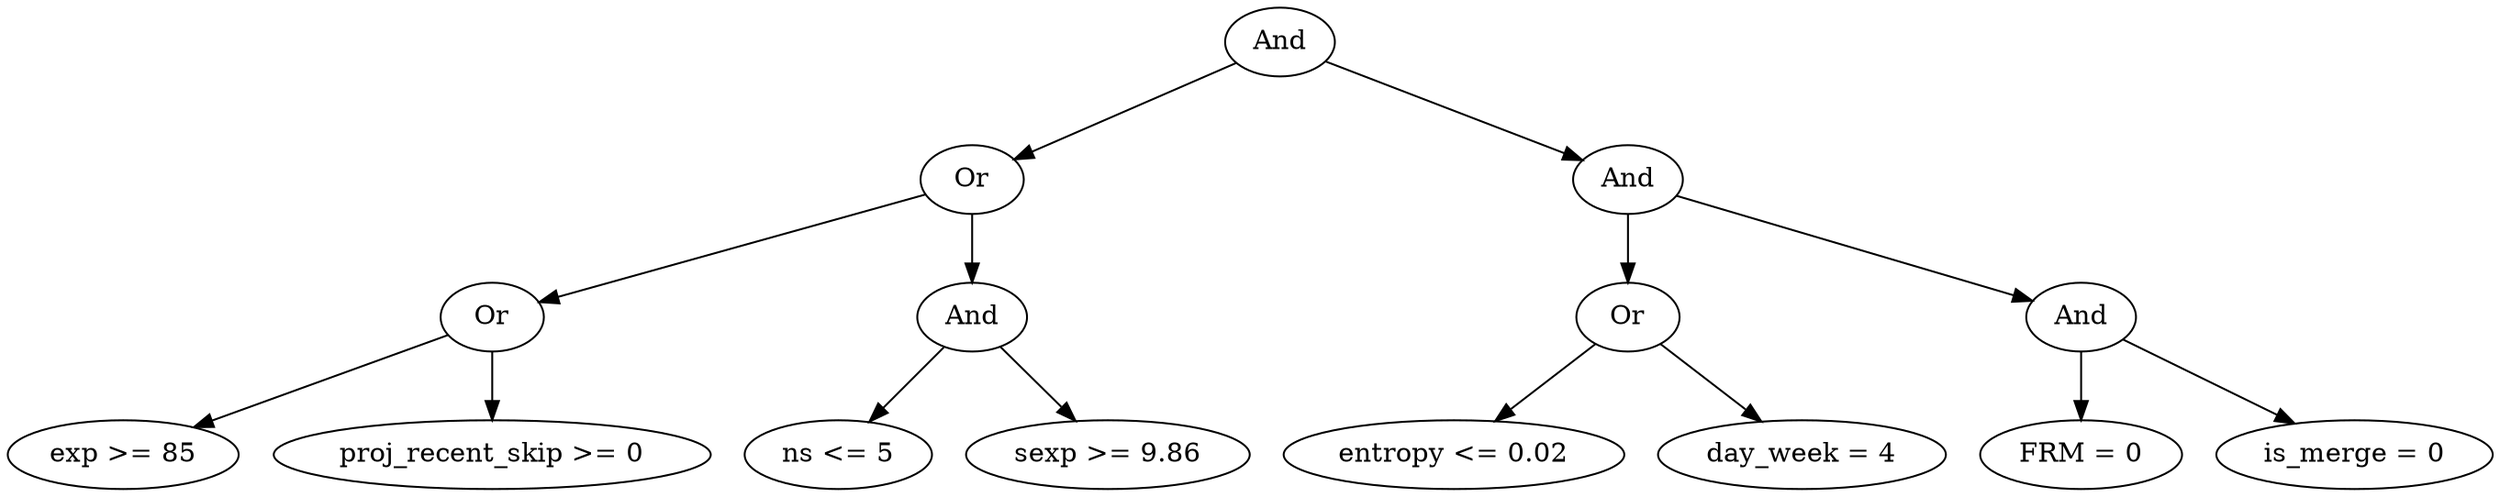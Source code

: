 digraph G {
	graph [bb="0,0,1070.9,252",
		dpi=78
	];
	node [label="\N"];
	1	 [height=0.5,
		label=And,
		pos="544.1,234",
		width=0.75];
	2	 [height=0.5,
		label=Or,
		pos="413.1,162",
		width=0.75];
	1 -> 2	 [pos="e,433.42,173.86 523.63,222.06 501.8,210.4 467.06,191.83 442.35,178.63"];
	3	 [height=0.5,
		label=And,
		pos="692.1,162",
		width=0.75];
	1 -> 3	 [pos="e,670.55,173.19 565.62,222.82 590.83,210.9 632.78,191.06 661.4,177.52"];
	4	 [height=0.5,
		label=Or,
		pos="206.1,90",
		width=0.75];
	2 -> 4	 [pos="e,229.56,98.936 389.35,152.97 352.38,140.47 280.98,116.32 239.05,102.14"];
	5	 [height=0.5,
		label=And,
		pos="413.1,90",
		width=0.75];
	2 -> 5	 [pos="e,413.1,108.1 413.1,143.7 413.1,135.98 413.1,126.71 413.1,118.11"];
	8	 [height=0.5,
		label="exp >= 85",
		pos="48.096,18",
		width=1.336];
	4 -> 8	 [pos="e,77.965,32.233 184.13,79.267 159.18,68.216 118,49.97 87.469,36.444"];
	9	 [height=0.5,
		label="proj_recent_skip >= 0",
		pos="206.1,18",
		width=2.5637];
	4 -> 9	 [pos="e,206.1,36.104 206.1,71.697 206.1,63.983 206.1,54.712 206.1,46.112"];
	10	 [height=0.5,
		label="ns <= 5",
		pos="355.1,18",
		width=1.0832];
	5 -> 10	 [pos="e,368.46,35.134 400.51,73.811 393.04,64.8 383.41,53.177 374.94,42.955"];
	11	 [height=0.5,
		label="sexp >= 9.86",
		pos="471.1,18",
		width=1.6429];
	5 -> 11	 [pos="e,457.32,35.628 425.68,73.811 433.04,64.927 442.51,53.504 450.89,43.388"];
	6	 [height=0.5,
		label=Or,
		pos="692.1,90",
		width=0.75];
	3 -> 6	 [pos="e,692.1,108.1 692.1,143.7 692.1,135.98 692.1,126.71 692.1,118.11"];
	7	 [height=0.5,
		label=And,
		pos="892.1,90",
		width=0.75];
	3 -> 7	 [pos="e,868.6,99.223 715.43,152.83 750.86,140.43 818.39,116.8 858.91,102.61"];
	12	 [height=0.5,
		label="entropy <= 0.02",
		pos="618.1,18",
		width=1.9318];
	6 -> 12	 [pos="e,635.65,35.606 677.12,74.834 667.38,65.616 654.43,53.366 643.14,42.689"];
	13	 [height=0.5,
		label="day_week = 4",
		pos="767.1,18",
		width=1.7151];
	6 -> 13	 [pos="e,749.57,35.354 707.27,74.834 717.22,65.551 730.46,53.193 741.96,42.464"];
	14	 [height=0.5,
		label="FRM = 0",
		pos="892.1,18",
		width=1.2457];
	7 -> 14	 [pos="e,892.1,36.104 892.1,71.697 892.1,63.983 892.1,54.712 892.1,46.112"];
	15	 [height=0.5,
		label="is_merge = 0",
		pos="1013.1,18",
		width=1.6068];
	7 -> 15	 [pos="e,986.61,34.324 911.81,77.597 929.62,67.292 956.26,51.879 977.75,39.446"];
}
